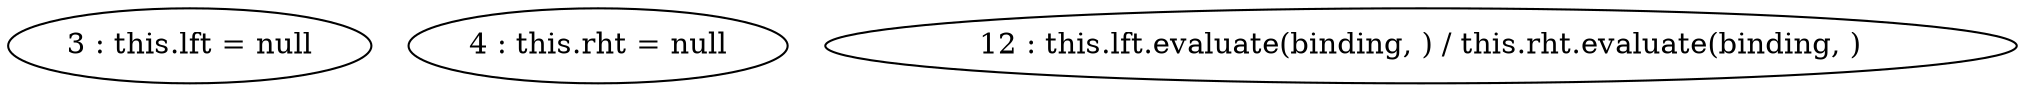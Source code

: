 digraph G {
"3 : this.lft = null"
"4 : this.rht = null"
"12 : this.lft.evaluate(binding, ) / this.rht.evaluate(binding, )"
}